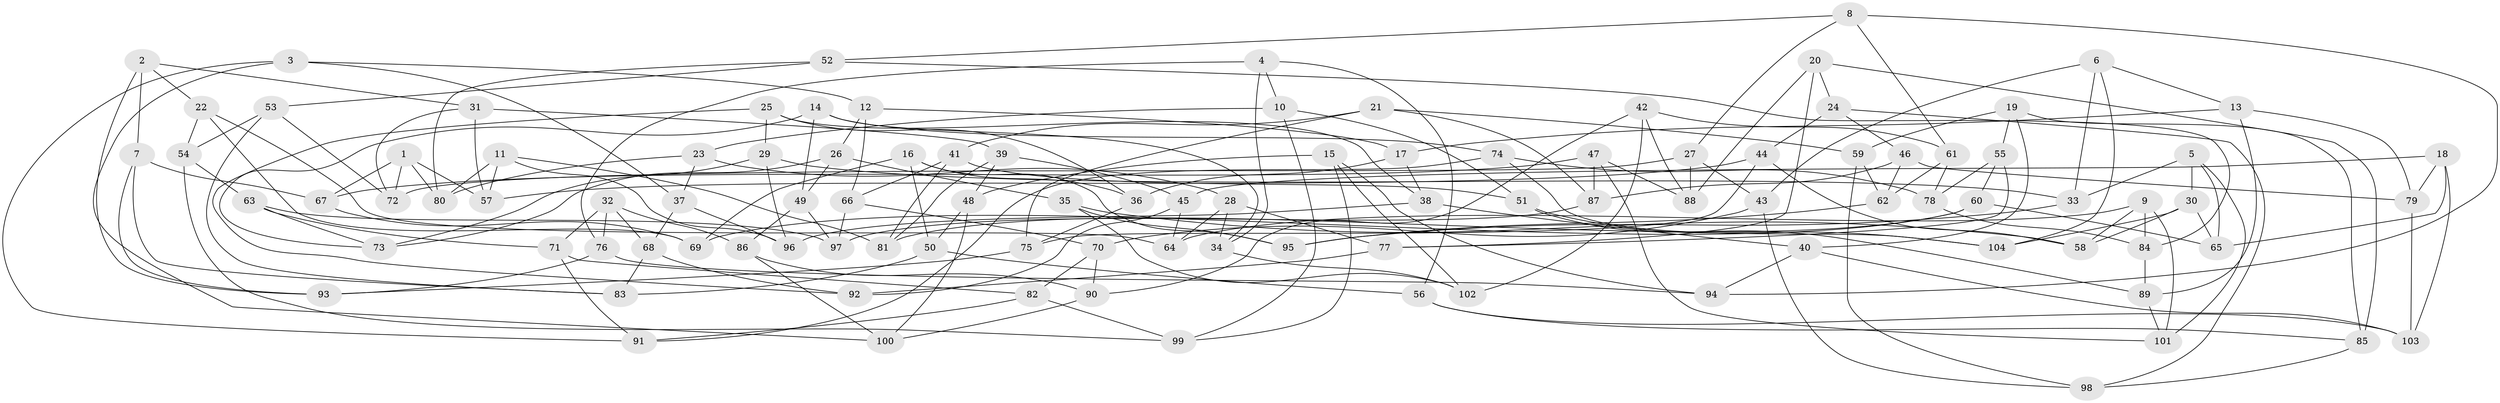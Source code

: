 // coarse degree distribution, {3: 0.013888888888888888, 6: 0.25, 4: 0.6666666666666666, 10: 0.013888888888888888, 7: 0.013888888888888888, 14: 0.013888888888888888, 8: 0.027777777777777776}
// Generated by graph-tools (version 1.1) at 2025/20/03/04/25 18:20:28]
// undirected, 104 vertices, 208 edges
graph export_dot {
graph [start="1"]
  node [color=gray90,style=filled];
  1;
  2;
  3;
  4;
  5;
  6;
  7;
  8;
  9;
  10;
  11;
  12;
  13;
  14;
  15;
  16;
  17;
  18;
  19;
  20;
  21;
  22;
  23;
  24;
  25;
  26;
  27;
  28;
  29;
  30;
  31;
  32;
  33;
  34;
  35;
  36;
  37;
  38;
  39;
  40;
  41;
  42;
  43;
  44;
  45;
  46;
  47;
  48;
  49;
  50;
  51;
  52;
  53;
  54;
  55;
  56;
  57;
  58;
  59;
  60;
  61;
  62;
  63;
  64;
  65;
  66;
  67;
  68;
  69;
  70;
  71;
  72;
  73;
  74;
  75;
  76;
  77;
  78;
  79;
  80;
  81;
  82;
  83;
  84;
  85;
  86;
  87;
  88;
  89;
  90;
  91;
  92;
  93;
  94;
  95;
  96;
  97;
  98;
  99;
  100;
  101;
  102;
  103;
  104;
  1 -- 67;
  1 -- 72;
  1 -- 80;
  1 -- 57;
  2 -- 31;
  2 -- 93;
  2 -- 7;
  2 -- 22;
  3 -- 12;
  3 -- 37;
  3 -- 100;
  3 -- 91;
  4 -- 76;
  4 -- 34;
  4 -- 56;
  4 -- 10;
  5 -- 30;
  5 -- 33;
  5 -- 65;
  5 -- 101;
  6 -- 33;
  6 -- 43;
  6 -- 104;
  6 -- 13;
  7 -- 83;
  7 -- 93;
  7 -- 67;
  8 -- 52;
  8 -- 61;
  8 -- 94;
  8 -- 27;
  9 -- 58;
  9 -- 84;
  9 -- 64;
  9 -- 101;
  10 -- 99;
  10 -- 51;
  10 -- 23;
  11 -- 81;
  11 -- 80;
  11 -- 57;
  11 -- 96;
  12 -- 26;
  12 -- 66;
  12 -- 17;
  13 -- 89;
  13 -- 79;
  13 -- 17;
  14 -- 74;
  14 -- 34;
  14 -- 49;
  14 -- 73;
  15 -- 94;
  15 -- 102;
  15 -- 48;
  15 -- 99;
  16 -- 50;
  16 -- 69;
  16 -- 36;
  16 -- 95;
  17 -- 38;
  17 -- 36;
  18 -- 65;
  18 -- 79;
  18 -- 103;
  18 -- 45;
  19 -- 59;
  19 -- 85;
  19 -- 55;
  19 -- 40;
  20 -- 77;
  20 -- 85;
  20 -- 24;
  20 -- 88;
  21 -- 75;
  21 -- 87;
  21 -- 59;
  21 -- 41;
  22 -- 64;
  22 -- 69;
  22 -- 54;
  23 -- 37;
  23 -- 28;
  23 -- 80;
  24 -- 44;
  24 -- 46;
  24 -- 98;
  25 -- 29;
  25 -- 36;
  25 -- 38;
  25 -- 92;
  26 -- 35;
  26 -- 73;
  26 -- 49;
  27 -- 43;
  27 -- 72;
  27 -- 88;
  28 -- 64;
  28 -- 34;
  28 -- 77;
  29 -- 96;
  29 -- 33;
  29 -- 73;
  30 -- 58;
  30 -- 104;
  30 -- 65;
  31 -- 72;
  31 -- 57;
  31 -- 39;
  32 -- 68;
  32 -- 86;
  32 -- 71;
  32 -- 76;
  33 -- 95;
  34 -- 102;
  35 -- 95;
  35 -- 102;
  35 -- 58;
  36 -- 75;
  37 -- 96;
  37 -- 68;
  38 -- 40;
  38 -- 96;
  39 -- 45;
  39 -- 48;
  39 -- 81;
  40 -- 94;
  40 -- 103;
  41 -- 51;
  41 -- 81;
  41 -- 66;
  42 -- 102;
  42 -- 88;
  42 -- 90;
  42 -- 61;
  43 -- 98;
  43 -- 70;
  44 -- 58;
  44 -- 75;
  44 -- 57;
  45 -- 64;
  45 -- 92;
  46 -- 62;
  46 -- 79;
  46 -- 87;
  47 -- 101;
  47 -- 88;
  47 -- 87;
  47 -- 67;
  48 -- 50;
  48 -- 100;
  49 -- 97;
  49 -- 86;
  50 -- 56;
  50 -- 83;
  51 -- 89;
  51 -- 104;
  52 -- 84;
  52 -- 53;
  52 -- 80;
  53 -- 83;
  53 -- 72;
  53 -- 54;
  54 -- 63;
  54 -- 99;
  55 -- 60;
  55 -- 78;
  55 -- 77;
  56 -- 103;
  56 -- 85;
  59 -- 62;
  59 -- 98;
  60 -- 65;
  60 -- 69;
  60 -- 81;
  61 -- 78;
  61 -- 62;
  62 -- 95;
  63 -- 71;
  63 -- 73;
  63 -- 97;
  66 -- 70;
  66 -- 97;
  67 -- 69;
  68 -- 83;
  68 -- 92;
  70 -- 90;
  70 -- 82;
  71 -- 91;
  71 -- 82;
  74 -- 78;
  74 -- 104;
  74 -- 91;
  75 -- 93;
  76 -- 94;
  76 -- 93;
  77 -- 92;
  78 -- 84;
  79 -- 103;
  82 -- 91;
  82 -- 99;
  84 -- 89;
  85 -- 98;
  86 -- 90;
  86 -- 100;
  87 -- 97;
  89 -- 101;
  90 -- 100;
}
